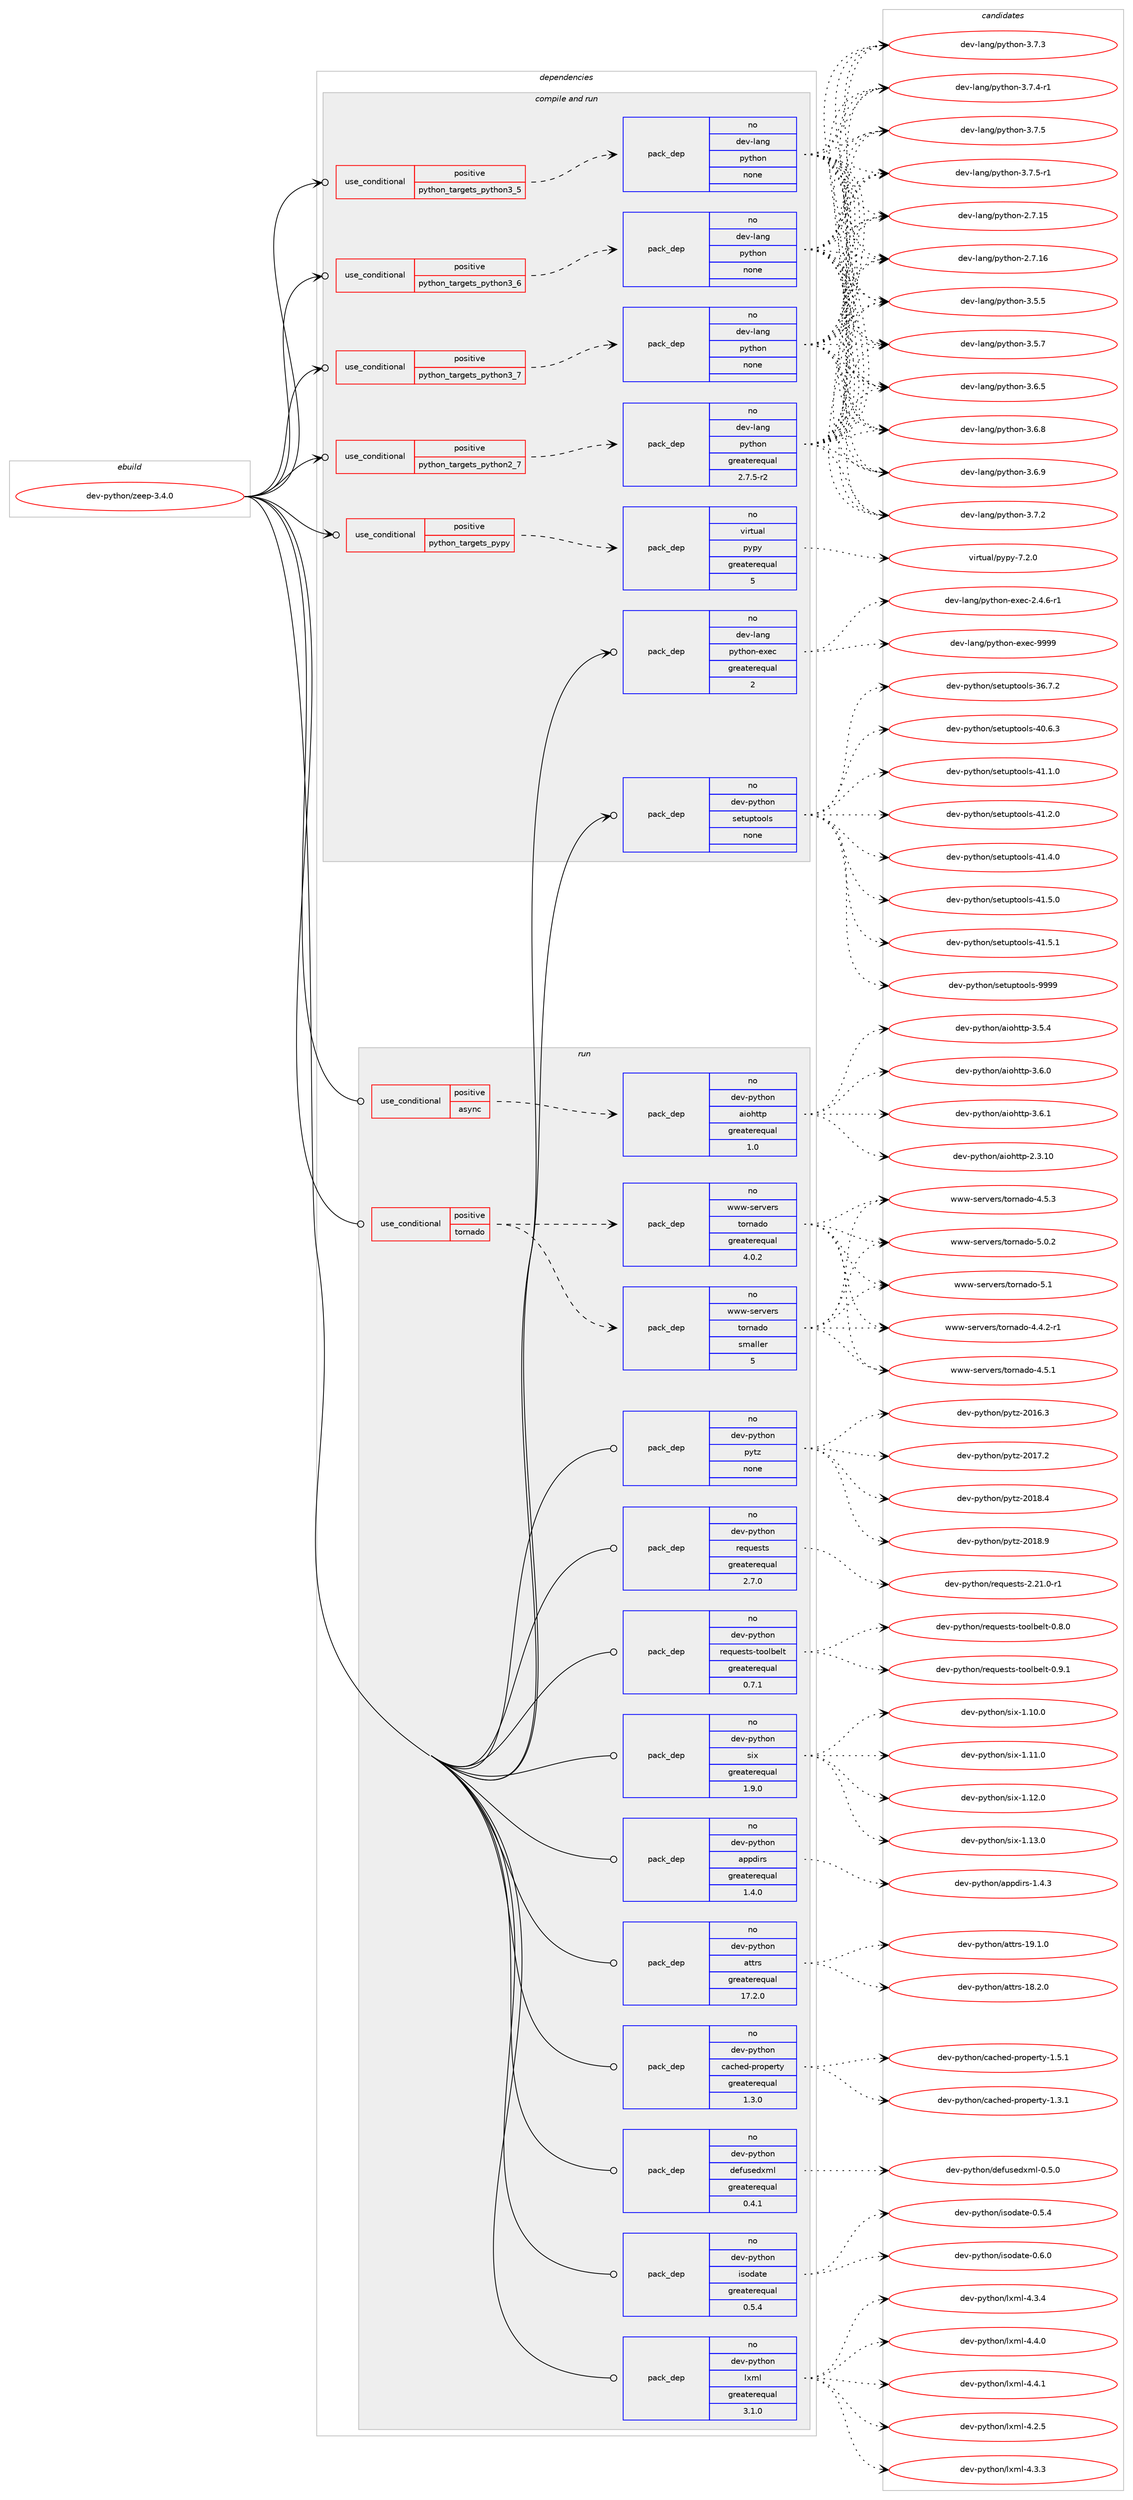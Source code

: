 digraph prolog {

# *************
# Graph options
# *************

newrank=true;
concentrate=true;
compound=true;
graph [rankdir=LR,fontname=Helvetica,fontsize=10,ranksep=1.5];#, ranksep=2.5, nodesep=0.2];
edge  [arrowhead=vee];
node  [fontname=Helvetica,fontsize=10];

# **********
# The ebuild
# **********

subgraph cluster_leftcol {
color=gray;
rank=same;
label=<<i>ebuild</i>>;
id [label="dev-python/zeep-3.4.0", color=red, width=4, href="../dev-python/zeep-3.4.0.svg"];
}

# ****************
# The dependencies
# ****************

subgraph cluster_midcol {
color=gray;
label=<<i>dependencies</i>>;
subgraph cluster_compile {
fillcolor="#eeeeee";
style=filled;
label=<<i>compile</i>>;
}
subgraph cluster_compileandrun {
fillcolor="#eeeeee";
style=filled;
label=<<i>compile and run</i>>;
subgraph cond151858 {
dependency645089 [label=<<TABLE BORDER="0" CELLBORDER="1" CELLSPACING="0" CELLPADDING="4"><TR><TD ROWSPAN="3" CELLPADDING="10">use_conditional</TD></TR><TR><TD>positive</TD></TR><TR><TD>python_targets_pypy</TD></TR></TABLE>>, shape=none, color=red];
subgraph pack481342 {
dependency645090 [label=<<TABLE BORDER="0" CELLBORDER="1" CELLSPACING="0" CELLPADDING="4" WIDTH="220"><TR><TD ROWSPAN="6" CELLPADDING="30">pack_dep</TD></TR><TR><TD WIDTH="110">no</TD></TR><TR><TD>virtual</TD></TR><TR><TD>pypy</TD></TR><TR><TD>greaterequal</TD></TR><TR><TD>5</TD></TR></TABLE>>, shape=none, color=blue];
}
dependency645089:e -> dependency645090:w [weight=20,style="dashed",arrowhead="vee"];
}
id:e -> dependency645089:w [weight=20,style="solid",arrowhead="odotvee"];
subgraph cond151859 {
dependency645091 [label=<<TABLE BORDER="0" CELLBORDER="1" CELLSPACING="0" CELLPADDING="4"><TR><TD ROWSPAN="3" CELLPADDING="10">use_conditional</TD></TR><TR><TD>positive</TD></TR><TR><TD>python_targets_python2_7</TD></TR></TABLE>>, shape=none, color=red];
subgraph pack481343 {
dependency645092 [label=<<TABLE BORDER="0" CELLBORDER="1" CELLSPACING="0" CELLPADDING="4" WIDTH="220"><TR><TD ROWSPAN="6" CELLPADDING="30">pack_dep</TD></TR><TR><TD WIDTH="110">no</TD></TR><TR><TD>dev-lang</TD></TR><TR><TD>python</TD></TR><TR><TD>greaterequal</TD></TR><TR><TD>2.7.5-r2</TD></TR></TABLE>>, shape=none, color=blue];
}
dependency645091:e -> dependency645092:w [weight=20,style="dashed",arrowhead="vee"];
}
id:e -> dependency645091:w [weight=20,style="solid",arrowhead="odotvee"];
subgraph cond151860 {
dependency645093 [label=<<TABLE BORDER="0" CELLBORDER="1" CELLSPACING="0" CELLPADDING="4"><TR><TD ROWSPAN="3" CELLPADDING="10">use_conditional</TD></TR><TR><TD>positive</TD></TR><TR><TD>python_targets_python3_5</TD></TR></TABLE>>, shape=none, color=red];
subgraph pack481344 {
dependency645094 [label=<<TABLE BORDER="0" CELLBORDER="1" CELLSPACING="0" CELLPADDING="4" WIDTH="220"><TR><TD ROWSPAN="6" CELLPADDING="30">pack_dep</TD></TR><TR><TD WIDTH="110">no</TD></TR><TR><TD>dev-lang</TD></TR><TR><TD>python</TD></TR><TR><TD>none</TD></TR><TR><TD></TD></TR></TABLE>>, shape=none, color=blue];
}
dependency645093:e -> dependency645094:w [weight=20,style="dashed",arrowhead="vee"];
}
id:e -> dependency645093:w [weight=20,style="solid",arrowhead="odotvee"];
subgraph cond151861 {
dependency645095 [label=<<TABLE BORDER="0" CELLBORDER="1" CELLSPACING="0" CELLPADDING="4"><TR><TD ROWSPAN="3" CELLPADDING="10">use_conditional</TD></TR><TR><TD>positive</TD></TR><TR><TD>python_targets_python3_6</TD></TR></TABLE>>, shape=none, color=red];
subgraph pack481345 {
dependency645096 [label=<<TABLE BORDER="0" CELLBORDER="1" CELLSPACING="0" CELLPADDING="4" WIDTH="220"><TR><TD ROWSPAN="6" CELLPADDING="30">pack_dep</TD></TR><TR><TD WIDTH="110">no</TD></TR><TR><TD>dev-lang</TD></TR><TR><TD>python</TD></TR><TR><TD>none</TD></TR><TR><TD></TD></TR></TABLE>>, shape=none, color=blue];
}
dependency645095:e -> dependency645096:w [weight=20,style="dashed",arrowhead="vee"];
}
id:e -> dependency645095:w [weight=20,style="solid",arrowhead="odotvee"];
subgraph cond151862 {
dependency645097 [label=<<TABLE BORDER="0" CELLBORDER="1" CELLSPACING="0" CELLPADDING="4"><TR><TD ROWSPAN="3" CELLPADDING="10">use_conditional</TD></TR><TR><TD>positive</TD></TR><TR><TD>python_targets_python3_7</TD></TR></TABLE>>, shape=none, color=red];
subgraph pack481346 {
dependency645098 [label=<<TABLE BORDER="0" CELLBORDER="1" CELLSPACING="0" CELLPADDING="4" WIDTH="220"><TR><TD ROWSPAN="6" CELLPADDING="30">pack_dep</TD></TR><TR><TD WIDTH="110">no</TD></TR><TR><TD>dev-lang</TD></TR><TR><TD>python</TD></TR><TR><TD>none</TD></TR><TR><TD></TD></TR></TABLE>>, shape=none, color=blue];
}
dependency645097:e -> dependency645098:w [weight=20,style="dashed",arrowhead="vee"];
}
id:e -> dependency645097:w [weight=20,style="solid",arrowhead="odotvee"];
subgraph pack481347 {
dependency645099 [label=<<TABLE BORDER="0" CELLBORDER="1" CELLSPACING="0" CELLPADDING="4" WIDTH="220"><TR><TD ROWSPAN="6" CELLPADDING="30">pack_dep</TD></TR><TR><TD WIDTH="110">no</TD></TR><TR><TD>dev-lang</TD></TR><TR><TD>python-exec</TD></TR><TR><TD>greaterequal</TD></TR><TR><TD>2</TD></TR></TABLE>>, shape=none, color=blue];
}
id:e -> dependency645099:w [weight=20,style="solid",arrowhead="odotvee"];
subgraph pack481348 {
dependency645100 [label=<<TABLE BORDER="0" CELLBORDER="1" CELLSPACING="0" CELLPADDING="4" WIDTH="220"><TR><TD ROWSPAN="6" CELLPADDING="30">pack_dep</TD></TR><TR><TD WIDTH="110">no</TD></TR><TR><TD>dev-python</TD></TR><TR><TD>setuptools</TD></TR><TR><TD>none</TD></TR><TR><TD></TD></TR></TABLE>>, shape=none, color=blue];
}
id:e -> dependency645100:w [weight=20,style="solid",arrowhead="odotvee"];
}
subgraph cluster_run {
fillcolor="#eeeeee";
style=filled;
label=<<i>run</i>>;
subgraph cond151863 {
dependency645101 [label=<<TABLE BORDER="0" CELLBORDER="1" CELLSPACING="0" CELLPADDING="4"><TR><TD ROWSPAN="3" CELLPADDING="10">use_conditional</TD></TR><TR><TD>positive</TD></TR><TR><TD>async</TD></TR></TABLE>>, shape=none, color=red];
subgraph pack481349 {
dependency645102 [label=<<TABLE BORDER="0" CELLBORDER="1" CELLSPACING="0" CELLPADDING="4" WIDTH="220"><TR><TD ROWSPAN="6" CELLPADDING="30">pack_dep</TD></TR><TR><TD WIDTH="110">no</TD></TR><TR><TD>dev-python</TD></TR><TR><TD>aiohttp</TD></TR><TR><TD>greaterequal</TD></TR><TR><TD>1.0</TD></TR></TABLE>>, shape=none, color=blue];
}
dependency645101:e -> dependency645102:w [weight=20,style="dashed",arrowhead="vee"];
}
id:e -> dependency645101:w [weight=20,style="solid",arrowhead="odot"];
subgraph cond151864 {
dependency645103 [label=<<TABLE BORDER="0" CELLBORDER="1" CELLSPACING="0" CELLPADDING="4"><TR><TD ROWSPAN="3" CELLPADDING="10">use_conditional</TD></TR><TR><TD>positive</TD></TR><TR><TD>tornado</TD></TR></TABLE>>, shape=none, color=red];
subgraph pack481350 {
dependency645104 [label=<<TABLE BORDER="0" CELLBORDER="1" CELLSPACING="0" CELLPADDING="4" WIDTH="220"><TR><TD ROWSPAN="6" CELLPADDING="30">pack_dep</TD></TR><TR><TD WIDTH="110">no</TD></TR><TR><TD>www-servers</TD></TR><TR><TD>tornado</TD></TR><TR><TD>greaterequal</TD></TR><TR><TD>4.0.2</TD></TR></TABLE>>, shape=none, color=blue];
}
dependency645103:e -> dependency645104:w [weight=20,style="dashed",arrowhead="vee"];
subgraph pack481351 {
dependency645105 [label=<<TABLE BORDER="0" CELLBORDER="1" CELLSPACING="0" CELLPADDING="4" WIDTH="220"><TR><TD ROWSPAN="6" CELLPADDING="30">pack_dep</TD></TR><TR><TD WIDTH="110">no</TD></TR><TR><TD>www-servers</TD></TR><TR><TD>tornado</TD></TR><TR><TD>smaller</TD></TR><TR><TD>5</TD></TR></TABLE>>, shape=none, color=blue];
}
dependency645103:e -> dependency645105:w [weight=20,style="dashed",arrowhead="vee"];
}
id:e -> dependency645103:w [weight=20,style="solid",arrowhead="odot"];
subgraph pack481352 {
dependency645106 [label=<<TABLE BORDER="0" CELLBORDER="1" CELLSPACING="0" CELLPADDING="4" WIDTH="220"><TR><TD ROWSPAN="6" CELLPADDING="30">pack_dep</TD></TR><TR><TD WIDTH="110">no</TD></TR><TR><TD>dev-python</TD></TR><TR><TD>appdirs</TD></TR><TR><TD>greaterequal</TD></TR><TR><TD>1.4.0</TD></TR></TABLE>>, shape=none, color=blue];
}
id:e -> dependency645106:w [weight=20,style="solid",arrowhead="odot"];
subgraph pack481353 {
dependency645107 [label=<<TABLE BORDER="0" CELLBORDER="1" CELLSPACING="0" CELLPADDING="4" WIDTH="220"><TR><TD ROWSPAN="6" CELLPADDING="30">pack_dep</TD></TR><TR><TD WIDTH="110">no</TD></TR><TR><TD>dev-python</TD></TR><TR><TD>attrs</TD></TR><TR><TD>greaterequal</TD></TR><TR><TD>17.2.0</TD></TR></TABLE>>, shape=none, color=blue];
}
id:e -> dependency645107:w [weight=20,style="solid",arrowhead="odot"];
subgraph pack481354 {
dependency645108 [label=<<TABLE BORDER="0" CELLBORDER="1" CELLSPACING="0" CELLPADDING="4" WIDTH="220"><TR><TD ROWSPAN="6" CELLPADDING="30">pack_dep</TD></TR><TR><TD WIDTH="110">no</TD></TR><TR><TD>dev-python</TD></TR><TR><TD>cached-property</TD></TR><TR><TD>greaterequal</TD></TR><TR><TD>1.3.0</TD></TR></TABLE>>, shape=none, color=blue];
}
id:e -> dependency645108:w [weight=20,style="solid",arrowhead="odot"];
subgraph pack481355 {
dependency645109 [label=<<TABLE BORDER="0" CELLBORDER="1" CELLSPACING="0" CELLPADDING="4" WIDTH="220"><TR><TD ROWSPAN="6" CELLPADDING="30">pack_dep</TD></TR><TR><TD WIDTH="110">no</TD></TR><TR><TD>dev-python</TD></TR><TR><TD>defusedxml</TD></TR><TR><TD>greaterequal</TD></TR><TR><TD>0.4.1</TD></TR></TABLE>>, shape=none, color=blue];
}
id:e -> dependency645109:w [weight=20,style="solid",arrowhead="odot"];
subgraph pack481356 {
dependency645110 [label=<<TABLE BORDER="0" CELLBORDER="1" CELLSPACING="0" CELLPADDING="4" WIDTH="220"><TR><TD ROWSPAN="6" CELLPADDING="30">pack_dep</TD></TR><TR><TD WIDTH="110">no</TD></TR><TR><TD>dev-python</TD></TR><TR><TD>isodate</TD></TR><TR><TD>greaterequal</TD></TR><TR><TD>0.5.4</TD></TR></TABLE>>, shape=none, color=blue];
}
id:e -> dependency645110:w [weight=20,style="solid",arrowhead="odot"];
subgraph pack481357 {
dependency645111 [label=<<TABLE BORDER="0" CELLBORDER="1" CELLSPACING="0" CELLPADDING="4" WIDTH="220"><TR><TD ROWSPAN="6" CELLPADDING="30">pack_dep</TD></TR><TR><TD WIDTH="110">no</TD></TR><TR><TD>dev-python</TD></TR><TR><TD>lxml</TD></TR><TR><TD>greaterequal</TD></TR><TR><TD>3.1.0</TD></TR></TABLE>>, shape=none, color=blue];
}
id:e -> dependency645111:w [weight=20,style="solid",arrowhead="odot"];
subgraph pack481358 {
dependency645112 [label=<<TABLE BORDER="0" CELLBORDER="1" CELLSPACING="0" CELLPADDING="4" WIDTH="220"><TR><TD ROWSPAN="6" CELLPADDING="30">pack_dep</TD></TR><TR><TD WIDTH="110">no</TD></TR><TR><TD>dev-python</TD></TR><TR><TD>pytz</TD></TR><TR><TD>none</TD></TR><TR><TD></TD></TR></TABLE>>, shape=none, color=blue];
}
id:e -> dependency645112:w [weight=20,style="solid",arrowhead="odot"];
subgraph pack481359 {
dependency645113 [label=<<TABLE BORDER="0" CELLBORDER="1" CELLSPACING="0" CELLPADDING="4" WIDTH="220"><TR><TD ROWSPAN="6" CELLPADDING="30">pack_dep</TD></TR><TR><TD WIDTH="110">no</TD></TR><TR><TD>dev-python</TD></TR><TR><TD>requests</TD></TR><TR><TD>greaterequal</TD></TR><TR><TD>2.7.0</TD></TR></TABLE>>, shape=none, color=blue];
}
id:e -> dependency645113:w [weight=20,style="solid",arrowhead="odot"];
subgraph pack481360 {
dependency645114 [label=<<TABLE BORDER="0" CELLBORDER="1" CELLSPACING="0" CELLPADDING="4" WIDTH="220"><TR><TD ROWSPAN="6" CELLPADDING="30">pack_dep</TD></TR><TR><TD WIDTH="110">no</TD></TR><TR><TD>dev-python</TD></TR><TR><TD>requests-toolbelt</TD></TR><TR><TD>greaterequal</TD></TR><TR><TD>0.7.1</TD></TR></TABLE>>, shape=none, color=blue];
}
id:e -> dependency645114:w [weight=20,style="solid",arrowhead="odot"];
subgraph pack481361 {
dependency645115 [label=<<TABLE BORDER="0" CELLBORDER="1" CELLSPACING="0" CELLPADDING="4" WIDTH="220"><TR><TD ROWSPAN="6" CELLPADDING="30">pack_dep</TD></TR><TR><TD WIDTH="110">no</TD></TR><TR><TD>dev-python</TD></TR><TR><TD>six</TD></TR><TR><TD>greaterequal</TD></TR><TR><TD>1.9.0</TD></TR></TABLE>>, shape=none, color=blue];
}
id:e -> dependency645115:w [weight=20,style="solid",arrowhead="odot"];
}
}

# **************
# The candidates
# **************

subgraph cluster_choices {
rank=same;
color=gray;
label=<<i>candidates</i>>;

subgraph choice481342 {
color=black;
nodesep=1;
choice1181051141161179710847112121112121455546504648 [label="virtual/pypy-7.2.0", color=red, width=4,href="../virtual/pypy-7.2.0.svg"];
dependency645090:e -> choice1181051141161179710847112121112121455546504648:w [style=dotted,weight="100"];
}
subgraph choice481343 {
color=black;
nodesep=1;
choice10010111845108971101034711212111610411111045504655464953 [label="dev-lang/python-2.7.15", color=red, width=4,href="../dev-lang/python-2.7.15.svg"];
choice10010111845108971101034711212111610411111045504655464954 [label="dev-lang/python-2.7.16", color=red, width=4,href="../dev-lang/python-2.7.16.svg"];
choice100101118451089711010347112121116104111110455146534653 [label="dev-lang/python-3.5.5", color=red, width=4,href="../dev-lang/python-3.5.5.svg"];
choice100101118451089711010347112121116104111110455146534655 [label="dev-lang/python-3.5.7", color=red, width=4,href="../dev-lang/python-3.5.7.svg"];
choice100101118451089711010347112121116104111110455146544653 [label="dev-lang/python-3.6.5", color=red, width=4,href="../dev-lang/python-3.6.5.svg"];
choice100101118451089711010347112121116104111110455146544656 [label="dev-lang/python-3.6.8", color=red, width=4,href="../dev-lang/python-3.6.8.svg"];
choice100101118451089711010347112121116104111110455146544657 [label="dev-lang/python-3.6.9", color=red, width=4,href="../dev-lang/python-3.6.9.svg"];
choice100101118451089711010347112121116104111110455146554650 [label="dev-lang/python-3.7.2", color=red, width=4,href="../dev-lang/python-3.7.2.svg"];
choice100101118451089711010347112121116104111110455146554651 [label="dev-lang/python-3.7.3", color=red, width=4,href="../dev-lang/python-3.7.3.svg"];
choice1001011184510897110103471121211161041111104551465546524511449 [label="dev-lang/python-3.7.4-r1", color=red, width=4,href="../dev-lang/python-3.7.4-r1.svg"];
choice100101118451089711010347112121116104111110455146554653 [label="dev-lang/python-3.7.5", color=red, width=4,href="../dev-lang/python-3.7.5.svg"];
choice1001011184510897110103471121211161041111104551465546534511449 [label="dev-lang/python-3.7.5-r1", color=red, width=4,href="../dev-lang/python-3.7.5-r1.svg"];
dependency645092:e -> choice10010111845108971101034711212111610411111045504655464953:w [style=dotted,weight="100"];
dependency645092:e -> choice10010111845108971101034711212111610411111045504655464954:w [style=dotted,weight="100"];
dependency645092:e -> choice100101118451089711010347112121116104111110455146534653:w [style=dotted,weight="100"];
dependency645092:e -> choice100101118451089711010347112121116104111110455146534655:w [style=dotted,weight="100"];
dependency645092:e -> choice100101118451089711010347112121116104111110455146544653:w [style=dotted,weight="100"];
dependency645092:e -> choice100101118451089711010347112121116104111110455146544656:w [style=dotted,weight="100"];
dependency645092:e -> choice100101118451089711010347112121116104111110455146544657:w [style=dotted,weight="100"];
dependency645092:e -> choice100101118451089711010347112121116104111110455146554650:w [style=dotted,weight="100"];
dependency645092:e -> choice100101118451089711010347112121116104111110455146554651:w [style=dotted,weight="100"];
dependency645092:e -> choice1001011184510897110103471121211161041111104551465546524511449:w [style=dotted,weight="100"];
dependency645092:e -> choice100101118451089711010347112121116104111110455146554653:w [style=dotted,weight="100"];
dependency645092:e -> choice1001011184510897110103471121211161041111104551465546534511449:w [style=dotted,weight="100"];
}
subgraph choice481344 {
color=black;
nodesep=1;
choice10010111845108971101034711212111610411111045504655464953 [label="dev-lang/python-2.7.15", color=red, width=4,href="../dev-lang/python-2.7.15.svg"];
choice10010111845108971101034711212111610411111045504655464954 [label="dev-lang/python-2.7.16", color=red, width=4,href="../dev-lang/python-2.7.16.svg"];
choice100101118451089711010347112121116104111110455146534653 [label="dev-lang/python-3.5.5", color=red, width=4,href="../dev-lang/python-3.5.5.svg"];
choice100101118451089711010347112121116104111110455146534655 [label="dev-lang/python-3.5.7", color=red, width=4,href="../dev-lang/python-3.5.7.svg"];
choice100101118451089711010347112121116104111110455146544653 [label="dev-lang/python-3.6.5", color=red, width=4,href="../dev-lang/python-3.6.5.svg"];
choice100101118451089711010347112121116104111110455146544656 [label="dev-lang/python-3.6.8", color=red, width=4,href="../dev-lang/python-3.6.8.svg"];
choice100101118451089711010347112121116104111110455146544657 [label="dev-lang/python-3.6.9", color=red, width=4,href="../dev-lang/python-3.6.9.svg"];
choice100101118451089711010347112121116104111110455146554650 [label="dev-lang/python-3.7.2", color=red, width=4,href="../dev-lang/python-3.7.2.svg"];
choice100101118451089711010347112121116104111110455146554651 [label="dev-lang/python-3.7.3", color=red, width=4,href="../dev-lang/python-3.7.3.svg"];
choice1001011184510897110103471121211161041111104551465546524511449 [label="dev-lang/python-3.7.4-r1", color=red, width=4,href="../dev-lang/python-3.7.4-r1.svg"];
choice100101118451089711010347112121116104111110455146554653 [label="dev-lang/python-3.7.5", color=red, width=4,href="../dev-lang/python-3.7.5.svg"];
choice1001011184510897110103471121211161041111104551465546534511449 [label="dev-lang/python-3.7.5-r1", color=red, width=4,href="../dev-lang/python-3.7.5-r1.svg"];
dependency645094:e -> choice10010111845108971101034711212111610411111045504655464953:w [style=dotted,weight="100"];
dependency645094:e -> choice10010111845108971101034711212111610411111045504655464954:w [style=dotted,weight="100"];
dependency645094:e -> choice100101118451089711010347112121116104111110455146534653:w [style=dotted,weight="100"];
dependency645094:e -> choice100101118451089711010347112121116104111110455146534655:w [style=dotted,weight="100"];
dependency645094:e -> choice100101118451089711010347112121116104111110455146544653:w [style=dotted,weight="100"];
dependency645094:e -> choice100101118451089711010347112121116104111110455146544656:w [style=dotted,weight="100"];
dependency645094:e -> choice100101118451089711010347112121116104111110455146544657:w [style=dotted,weight="100"];
dependency645094:e -> choice100101118451089711010347112121116104111110455146554650:w [style=dotted,weight="100"];
dependency645094:e -> choice100101118451089711010347112121116104111110455146554651:w [style=dotted,weight="100"];
dependency645094:e -> choice1001011184510897110103471121211161041111104551465546524511449:w [style=dotted,weight="100"];
dependency645094:e -> choice100101118451089711010347112121116104111110455146554653:w [style=dotted,weight="100"];
dependency645094:e -> choice1001011184510897110103471121211161041111104551465546534511449:w [style=dotted,weight="100"];
}
subgraph choice481345 {
color=black;
nodesep=1;
choice10010111845108971101034711212111610411111045504655464953 [label="dev-lang/python-2.7.15", color=red, width=4,href="../dev-lang/python-2.7.15.svg"];
choice10010111845108971101034711212111610411111045504655464954 [label="dev-lang/python-2.7.16", color=red, width=4,href="../dev-lang/python-2.7.16.svg"];
choice100101118451089711010347112121116104111110455146534653 [label="dev-lang/python-3.5.5", color=red, width=4,href="../dev-lang/python-3.5.5.svg"];
choice100101118451089711010347112121116104111110455146534655 [label="dev-lang/python-3.5.7", color=red, width=4,href="../dev-lang/python-3.5.7.svg"];
choice100101118451089711010347112121116104111110455146544653 [label="dev-lang/python-3.6.5", color=red, width=4,href="../dev-lang/python-3.6.5.svg"];
choice100101118451089711010347112121116104111110455146544656 [label="dev-lang/python-3.6.8", color=red, width=4,href="../dev-lang/python-3.6.8.svg"];
choice100101118451089711010347112121116104111110455146544657 [label="dev-lang/python-3.6.9", color=red, width=4,href="../dev-lang/python-3.6.9.svg"];
choice100101118451089711010347112121116104111110455146554650 [label="dev-lang/python-3.7.2", color=red, width=4,href="../dev-lang/python-3.7.2.svg"];
choice100101118451089711010347112121116104111110455146554651 [label="dev-lang/python-3.7.3", color=red, width=4,href="../dev-lang/python-3.7.3.svg"];
choice1001011184510897110103471121211161041111104551465546524511449 [label="dev-lang/python-3.7.4-r1", color=red, width=4,href="../dev-lang/python-3.7.4-r1.svg"];
choice100101118451089711010347112121116104111110455146554653 [label="dev-lang/python-3.7.5", color=red, width=4,href="../dev-lang/python-3.7.5.svg"];
choice1001011184510897110103471121211161041111104551465546534511449 [label="dev-lang/python-3.7.5-r1", color=red, width=4,href="../dev-lang/python-3.7.5-r1.svg"];
dependency645096:e -> choice10010111845108971101034711212111610411111045504655464953:w [style=dotted,weight="100"];
dependency645096:e -> choice10010111845108971101034711212111610411111045504655464954:w [style=dotted,weight="100"];
dependency645096:e -> choice100101118451089711010347112121116104111110455146534653:w [style=dotted,weight="100"];
dependency645096:e -> choice100101118451089711010347112121116104111110455146534655:w [style=dotted,weight="100"];
dependency645096:e -> choice100101118451089711010347112121116104111110455146544653:w [style=dotted,weight="100"];
dependency645096:e -> choice100101118451089711010347112121116104111110455146544656:w [style=dotted,weight="100"];
dependency645096:e -> choice100101118451089711010347112121116104111110455146544657:w [style=dotted,weight="100"];
dependency645096:e -> choice100101118451089711010347112121116104111110455146554650:w [style=dotted,weight="100"];
dependency645096:e -> choice100101118451089711010347112121116104111110455146554651:w [style=dotted,weight="100"];
dependency645096:e -> choice1001011184510897110103471121211161041111104551465546524511449:w [style=dotted,weight="100"];
dependency645096:e -> choice100101118451089711010347112121116104111110455146554653:w [style=dotted,weight="100"];
dependency645096:e -> choice1001011184510897110103471121211161041111104551465546534511449:w [style=dotted,weight="100"];
}
subgraph choice481346 {
color=black;
nodesep=1;
choice10010111845108971101034711212111610411111045504655464953 [label="dev-lang/python-2.7.15", color=red, width=4,href="../dev-lang/python-2.7.15.svg"];
choice10010111845108971101034711212111610411111045504655464954 [label="dev-lang/python-2.7.16", color=red, width=4,href="../dev-lang/python-2.7.16.svg"];
choice100101118451089711010347112121116104111110455146534653 [label="dev-lang/python-3.5.5", color=red, width=4,href="../dev-lang/python-3.5.5.svg"];
choice100101118451089711010347112121116104111110455146534655 [label="dev-lang/python-3.5.7", color=red, width=4,href="../dev-lang/python-3.5.7.svg"];
choice100101118451089711010347112121116104111110455146544653 [label="dev-lang/python-3.6.5", color=red, width=4,href="../dev-lang/python-3.6.5.svg"];
choice100101118451089711010347112121116104111110455146544656 [label="dev-lang/python-3.6.8", color=red, width=4,href="../dev-lang/python-3.6.8.svg"];
choice100101118451089711010347112121116104111110455146544657 [label="dev-lang/python-3.6.9", color=red, width=4,href="../dev-lang/python-3.6.9.svg"];
choice100101118451089711010347112121116104111110455146554650 [label="dev-lang/python-3.7.2", color=red, width=4,href="../dev-lang/python-3.7.2.svg"];
choice100101118451089711010347112121116104111110455146554651 [label="dev-lang/python-3.7.3", color=red, width=4,href="../dev-lang/python-3.7.3.svg"];
choice1001011184510897110103471121211161041111104551465546524511449 [label="dev-lang/python-3.7.4-r1", color=red, width=4,href="../dev-lang/python-3.7.4-r1.svg"];
choice100101118451089711010347112121116104111110455146554653 [label="dev-lang/python-3.7.5", color=red, width=4,href="../dev-lang/python-3.7.5.svg"];
choice1001011184510897110103471121211161041111104551465546534511449 [label="dev-lang/python-3.7.5-r1", color=red, width=4,href="../dev-lang/python-3.7.5-r1.svg"];
dependency645098:e -> choice10010111845108971101034711212111610411111045504655464953:w [style=dotted,weight="100"];
dependency645098:e -> choice10010111845108971101034711212111610411111045504655464954:w [style=dotted,weight="100"];
dependency645098:e -> choice100101118451089711010347112121116104111110455146534653:w [style=dotted,weight="100"];
dependency645098:e -> choice100101118451089711010347112121116104111110455146534655:w [style=dotted,weight="100"];
dependency645098:e -> choice100101118451089711010347112121116104111110455146544653:w [style=dotted,weight="100"];
dependency645098:e -> choice100101118451089711010347112121116104111110455146544656:w [style=dotted,weight="100"];
dependency645098:e -> choice100101118451089711010347112121116104111110455146544657:w [style=dotted,weight="100"];
dependency645098:e -> choice100101118451089711010347112121116104111110455146554650:w [style=dotted,weight="100"];
dependency645098:e -> choice100101118451089711010347112121116104111110455146554651:w [style=dotted,weight="100"];
dependency645098:e -> choice1001011184510897110103471121211161041111104551465546524511449:w [style=dotted,weight="100"];
dependency645098:e -> choice100101118451089711010347112121116104111110455146554653:w [style=dotted,weight="100"];
dependency645098:e -> choice1001011184510897110103471121211161041111104551465546534511449:w [style=dotted,weight="100"];
}
subgraph choice481347 {
color=black;
nodesep=1;
choice10010111845108971101034711212111610411111045101120101994550465246544511449 [label="dev-lang/python-exec-2.4.6-r1", color=red, width=4,href="../dev-lang/python-exec-2.4.6-r1.svg"];
choice10010111845108971101034711212111610411111045101120101994557575757 [label="dev-lang/python-exec-9999", color=red, width=4,href="../dev-lang/python-exec-9999.svg"];
dependency645099:e -> choice10010111845108971101034711212111610411111045101120101994550465246544511449:w [style=dotted,weight="100"];
dependency645099:e -> choice10010111845108971101034711212111610411111045101120101994557575757:w [style=dotted,weight="100"];
}
subgraph choice481348 {
color=black;
nodesep=1;
choice100101118451121211161041111104711510111611711211611111110811545515446554650 [label="dev-python/setuptools-36.7.2", color=red, width=4,href="../dev-python/setuptools-36.7.2.svg"];
choice100101118451121211161041111104711510111611711211611111110811545524846544651 [label="dev-python/setuptools-40.6.3", color=red, width=4,href="../dev-python/setuptools-40.6.3.svg"];
choice100101118451121211161041111104711510111611711211611111110811545524946494648 [label="dev-python/setuptools-41.1.0", color=red, width=4,href="../dev-python/setuptools-41.1.0.svg"];
choice100101118451121211161041111104711510111611711211611111110811545524946504648 [label="dev-python/setuptools-41.2.0", color=red, width=4,href="../dev-python/setuptools-41.2.0.svg"];
choice100101118451121211161041111104711510111611711211611111110811545524946524648 [label="dev-python/setuptools-41.4.0", color=red, width=4,href="../dev-python/setuptools-41.4.0.svg"];
choice100101118451121211161041111104711510111611711211611111110811545524946534648 [label="dev-python/setuptools-41.5.0", color=red, width=4,href="../dev-python/setuptools-41.5.0.svg"];
choice100101118451121211161041111104711510111611711211611111110811545524946534649 [label="dev-python/setuptools-41.5.1", color=red, width=4,href="../dev-python/setuptools-41.5.1.svg"];
choice10010111845112121116104111110471151011161171121161111111081154557575757 [label="dev-python/setuptools-9999", color=red, width=4,href="../dev-python/setuptools-9999.svg"];
dependency645100:e -> choice100101118451121211161041111104711510111611711211611111110811545515446554650:w [style=dotted,weight="100"];
dependency645100:e -> choice100101118451121211161041111104711510111611711211611111110811545524846544651:w [style=dotted,weight="100"];
dependency645100:e -> choice100101118451121211161041111104711510111611711211611111110811545524946494648:w [style=dotted,weight="100"];
dependency645100:e -> choice100101118451121211161041111104711510111611711211611111110811545524946504648:w [style=dotted,weight="100"];
dependency645100:e -> choice100101118451121211161041111104711510111611711211611111110811545524946524648:w [style=dotted,weight="100"];
dependency645100:e -> choice100101118451121211161041111104711510111611711211611111110811545524946534648:w [style=dotted,weight="100"];
dependency645100:e -> choice100101118451121211161041111104711510111611711211611111110811545524946534649:w [style=dotted,weight="100"];
dependency645100:e -> choice10010111845112121116104111110471151011161171121161111111081154557575757:w [style=dotted,weight="100"];
}
subgraph choice481349 {
color=black;
nodesep=1;
choice10010111845112121116104111110479710511110411611611245504651464948 [label="dev-python/aiohttp-2.3.10", color=red, width=4,href="../dev-python/aiohttp-2.3.10.svg"];
choice100101118451121211161041111104797105111104116116112455146534652 [label="dev-python/aiohttp-3.5.4", color=red, width=4,href="../dev-python/aiohttp-3.5.4.svg"];
choice100101118451121211161041111104797105111104116116112455146544648 [label="dev-python/aiohttp-3.6.0", color=red, width=4,href="../dev-python/aiohttp-3.6.0.svg"];
choice100101118451121211161041111104797105111104116116112455146544649 [label="dev-python/aiohttp-3.6.1", color=red, width=4,href="../dev-python/aiohttp-3.6.1.svg"];
dependency645102:e -> choice10010111845112121116104111110479710511110411611611245504651464948:w [style=dotted,weight="100"];
dependency645102:e -> choice100101118451121211161041111104797105111104116116112455146534652:w [style=dotted,weight="100"];
dependency645102:e -> choice100101118451121211161041111104797105111104116116112455146544648:w [style=dotted,weight="100"];
dependency645102:e -> choice100101118451121211161041111104797105111104116116112455146544649:w [style=dotted,weight="100"];
}
subgraph choice481350 {
color=black;
nodesep=1;
choice1191191194511510111411810111411547116111114110971001114552465246504511449 [label="www-servers/tornado-4.4.2-r1", color=red, width=4,href="../www-servers/tornado-4.4.2-r1.svg"];
choice119119119451151011141181011141154711611111411097100111455246534649 [label="www-servers/tornado-4.5.1", color=red, width=4,href="../www-servers/tornado-4.5.1.svg"];
choice119119119451151011141181011141154711611111411097100111455246534651 [label="www-servers/tornado-4.5.3", color=red, width=4,href="../www-servers/tornado-4.5.3.svg"];
choice119119119451151011141181011141154711611111411097100111455346484650 [label="www-servers/tornado-5.0.2", color=red, width=4,href="../www-servers/tornado-5.0.2.svg"];
choice11911911945115101114118101114115471161111141109710011145534649 [label="www-servers/tornado-5.1", color=red, width=4,href="../www-servers/tornado-5.1.svg"];
dependency645104:e -> choice1191191194511510111411810111411547116111114110971001114552465246504511449:w [style=dotted,weight="100"];
dependency645104:e -> choice119119119451151011141181011141154711611111411097100111455246534649:w [style=dotted,weight="100"];
dependency645104:e -> choice119119119451151011141181011141154711611111411097100111455246534651:w [style=dotted,weight="100"];
dependency645104:e -> choice119119119451151011141181011141154711611111411097100111455346484650:w [style=dotted,weight="100"];
dependency645104:e -> choice11911911945115101114118101114115471161111141109710011145534649:w [style=dotted,weight="100"];
}
subgraph choice481351 {
color=black;
nodesep=1;
choice1191191194511510111411810111411547116111114110971001114552465246504511449 [label="www-servers/tornado-4.4.2-r1", color=red, width=4,href="../www-servers/tornado-4.4.2-r1.svg"];
choice119119119451151011141181011141154711611111411097100111455246534649 [label="www-servers/tornado-4.5.1", color=red, width=4,href="../www-servers/tornado-4.5.1.svg"];
choice119119119451151011141181011141154711611111411097100111455246534651 [label="www-servers/tornado-4.5.3", color=red, width=4,href="../www-servers/tornado-4.5.3.svg"];
choice119119119451151011141181011141154711611111411097100111455346484650 [label="www-servers/tornado-5.0.2", color=red, width=4,href="../www-servers/tornado-5.0.2.svg"];
choice11911911945115101114118101114115471161111141109710011145534649 [label="www-servers/tornado-5.1", color=red, width=4,href="../www-servers/tornado-5.1.svg"];
dependency645105:e -> choice1191191194511510111411810111411547116111114110971001114552465246504511449:w [style=dotted,weight="100"];
dependency645105:e -> choice119119119451151011141181011141154711611111411097100111455246534649:w [style=dotted,weight="100"];
dependency645105:e -> choice119119119451151011141181011141154711611111411097100111455246534651:w [style=dotted,weight="100"];
dependency645105:e -> choice119119119451151011141181011141154711611111411097100111455346484650:w [style=dotted,weight="100"];
dependency645105:e -> choice11911911945115101114118101114115471161111141109710011145534649:w [style=dotted,weight="100"];
}
subgraph choice481352 {
color=black;
nodesep=1;
choice100101118451121211161041111104797112112100105114115454946524651 [label="dev-python/appdirs-1.4.3", color=red, width=4,href="../dev-python/appdirs-1.4.3.svg"];
dependency645106:e -> choice100101118451121211161041111104797112112100105114115454946524651:w [style=dotted,weight="100"];
}
subgraph choice481353 {
color=black;
nodesep=1;
choice10010111845112121116104111110479711611611411545495646504648 [label="dev-python/attrs-18.2.0", color=red, width=4,href="../dev-python/attrs-18.2.0.svg"];
choice10010111845112121116104111110479711611611411545495746494648 [label="dev-python/attrs-19.1.0", color=red, width=4,href="../dev-python/attrs-19.1.0.svg"];
dependency645107:e -> choice10010111845112121116104111110479711611611411545495646504648:w [style=dotted,weight="100"];
dependency645107:e -> choice10010111845112121116104111110479711611611411545495746494648:w [style=dotted,weight="100"];
}
subgraph choice481354 {
color=black;
nodesep=1;
choice100101118451121211161041111104799979910410110045112114111112101114116121454946514649 [label="dev-python/cached-property-1.3.1", color=red, width=4,href="../dev-python/cached-property-1.3.1.svg"];
choice100101118451121211161041111104799979910410110045112114111112101114116121454946534649 [label="dev-python/cached-property-1.5.1", color=red, width=4,href="../dev-python/cached-property-1.5.1.svg"];
dependency645108:e -> choice100101118451121211161041111104799979910410110045112114111112101114116121454946514649:w [style=dotted,weight="100"];
dependency645108:e -> choice100101118451121211161041111104799979910410110045112114111112101114116121454946534649:w [style=dotted,weight="100"];
}
subgraph choice481355 {
color=black;
nodesep=1;
choice1001011184511212111610411111047100101102117115101100120109108454846534648 [label="dev-python/defusedxml-0.5.0", color=red, width=4,href="../dev-python/defusedxml-0.5.0.svg"];
dependency645109:e -> choice1001011184511212111610411111047100101102117115101100120109108454846534648:w [style=dotted,weight="100"];
}
subgraph choice481356 {
color=black;
nodesep=1;
choice100101118451121211161041111104710511511110097116101454846534652 [label="dev-python/isodate-0.5.4", color=red, width=4,href="../dev-python/isodate-0.5.4.svg"];
choice100101118451121211161041111104710511511110097116101454846544648 [label="dev-python/isodate-0.6.0", color=red, width=4,href="../dev-python/isodate-0.6.0.svg"];
dependency645110:e -> choice100101118451121211161041111104710511511110097116101454846534652:w [style=dotted,weight="100"];
dependency645110:e -> choice100101118451121211161041111104710511511110097116101454846544648:w [style=dotted,weight="100"];
}
subgraph choice481357 {
color=black;
nodesep=1;
choice1001011184511212111610411111047108120109108455246504653 [label="dev-python/lxml-4.2.5", color=red, width=4,href="../dev-python/lxml-4.2.5.svg"];
choice1001011184511212111610411111047108120109108455246514651 [label="dev-python/lxml-4.3.3", color=red, width=4,href="../dev-python/lxml-4.3.3.svg"];
choice1001011184511212111610411111047108120109108455246514652 [label="dev-python/lxml-4.3.4", color=red, width=4,href="../dev-python/lxml-4.3.4.svg"];
choice1001011184511212111610411111047108120109108455246524648 [label="dev-python/lxml-4.4.0", color=red, width=4,href="../dev-python/lxml-4.4.0.svg"];
choice1001011184511212111610411111047108120109108455246524649 [label="dev-python/lxml-4.4.1", color=red, width=4,href="../dev-python/lxml-4.4.1.svg"];
dependency645111:e -> choice1001011184511212111610411111047108120109108455246504653:w [style=dotted,weight="100"];
dependency645111:e -> choice1001011184511212111610411111047108120109108455246514651:w [style=dotted,weight="100"];
dependency645111:e -> choice1001011184511212111610411111047108120109108455246514652:w [style=dotted,weight="100"];
dependency645111:e -> choice1001011184511212111610411111047108120109108455246524648:w [style=dotted,weight="100"];
dependency645111:e -> choice1001011184511212111610411111047108120109108455246524649:w [style=dotted,weight="100"];
}
subgraph choice481358 {
color=black;
nodesep=1;
choice100101118451121211161041111104711212111612245504849544651 [label="dev-python/pytz-2016.3", color=red, width=4,href="../dev-python/pytz-2016.3.svg"];
choice100101118451121211161041111104711212111612245504849554650 [label="dev-python/pytz-2017.2", color=red, width=4,href="../dev-python/pytz-2017.2.svg"];
choice100101118451121211161041111104711212111612245504849564652 [label="dev-python/pytz-2018.4", color=red, width=4,href="../dev-python/pytz-2018.4.svg"];
choice100101118451121211161041111104711212111612245504849564657 [label="dev-python/pytz-2018.9", color=red, width=4,href="../dev-python/pytz-2018.9.svg"];
dependency645112:e -> choice100101118451121211161041111104711212111612245504849544651:w [style=dotted,weight="100"];
dependency645112:e -> choice100101118451121211161041111104711212111612245504849554650:w [style=dotted,weight="100"];
dependency645112:e -> choice100101118451121211161041111104711212111612245504849564652:w [style=dotted,weight="100"];
dependency645112:e -> choice100101118451121211161041111104711212111612245504849564657:w [style=dotted,weight="100"];
}
subgraph choice481359 {
color=black;
nodesep=1;
choice1001011184511212111610411111047114101113117101115116115455046504946484511449 [label="dev-python/requests-2.21.0-r1", color=red, width=4,href="../dev-python/requests-2.21.0-r1.svg"];
dependency645113:e -> choice1001011184511212111610411111047114101113117101115116115455046504946484511449:w [style=dotted,weight="100"];
}
subgraph choice481360 {
color=black;
nodesep=1;
choice10010111845112121116104111110471141011131171011151161154511611111110898101108116454846564648 [label="dev-python/requests-toolbelt-0.8.0", color=red, width=4,href="../dev-python/requests-toolbelt-0.8.0.svg"];
choice10010111845112121116104111110471141011131171011151161154511611111110898101108116454846574649 [label="dev-python/requests-toolbelt-0.9.1", color=red, width=4,href="../dev-python/requests-toolbelt-0.9.1.svg"];
dependency645114:e -> choice10010111845112121116104111110471141011131171011151161154511611111110898101108116454846564648:w [style=dotted,weight="100"];
dependency645114:e -> choice10010111845112121116104111110471141011131171011151161154511611111110898101108116454846574649:w [style=dotted,weight="100"];
}
subgraph choice481361 {
color=black;
nodesep=1;
choice100101118451121211161041111104711510512045494649484648 [label="dev-python/six-1.10.0", color=red, width=4,href="../dev-python/six-1.10.0.svg"];
choice100101118451121211161041111104711510512045494649494648 [label="dev-python/six-1.11.0", color=red, width=4,href="../dev-python/six-1.11.0.svg"];
choice100101118451121211161041111104711510512045494649504648 [label="dev-python/six-1.12.0", color=red, width=4,href="../dev-python/six-1.12.0.svg"];
choice100101118451121211161041111104711510512045494649514648 [label="dev-python/six-1.13.0", color=red, width=4,href="../dev-python/six-1.13.0.svg"];
dependency645115:e -> choice100101118451121211161041111104711510512045494649484648:w [style=dotted,weight="100"];
dependency645115:e -> choice100101118451121211161041111104711510512045494649494648:w [style=dotted,weight="100"];
dependency645115:e -> choice100101118451121211161041111104711510512045494649504648:w [style=dotted,weight="100"];
dependency645115:e -> choice100101118451121211161041111104711510512045494649514648:w [style=dotted,weight="100"];
}
}

}
